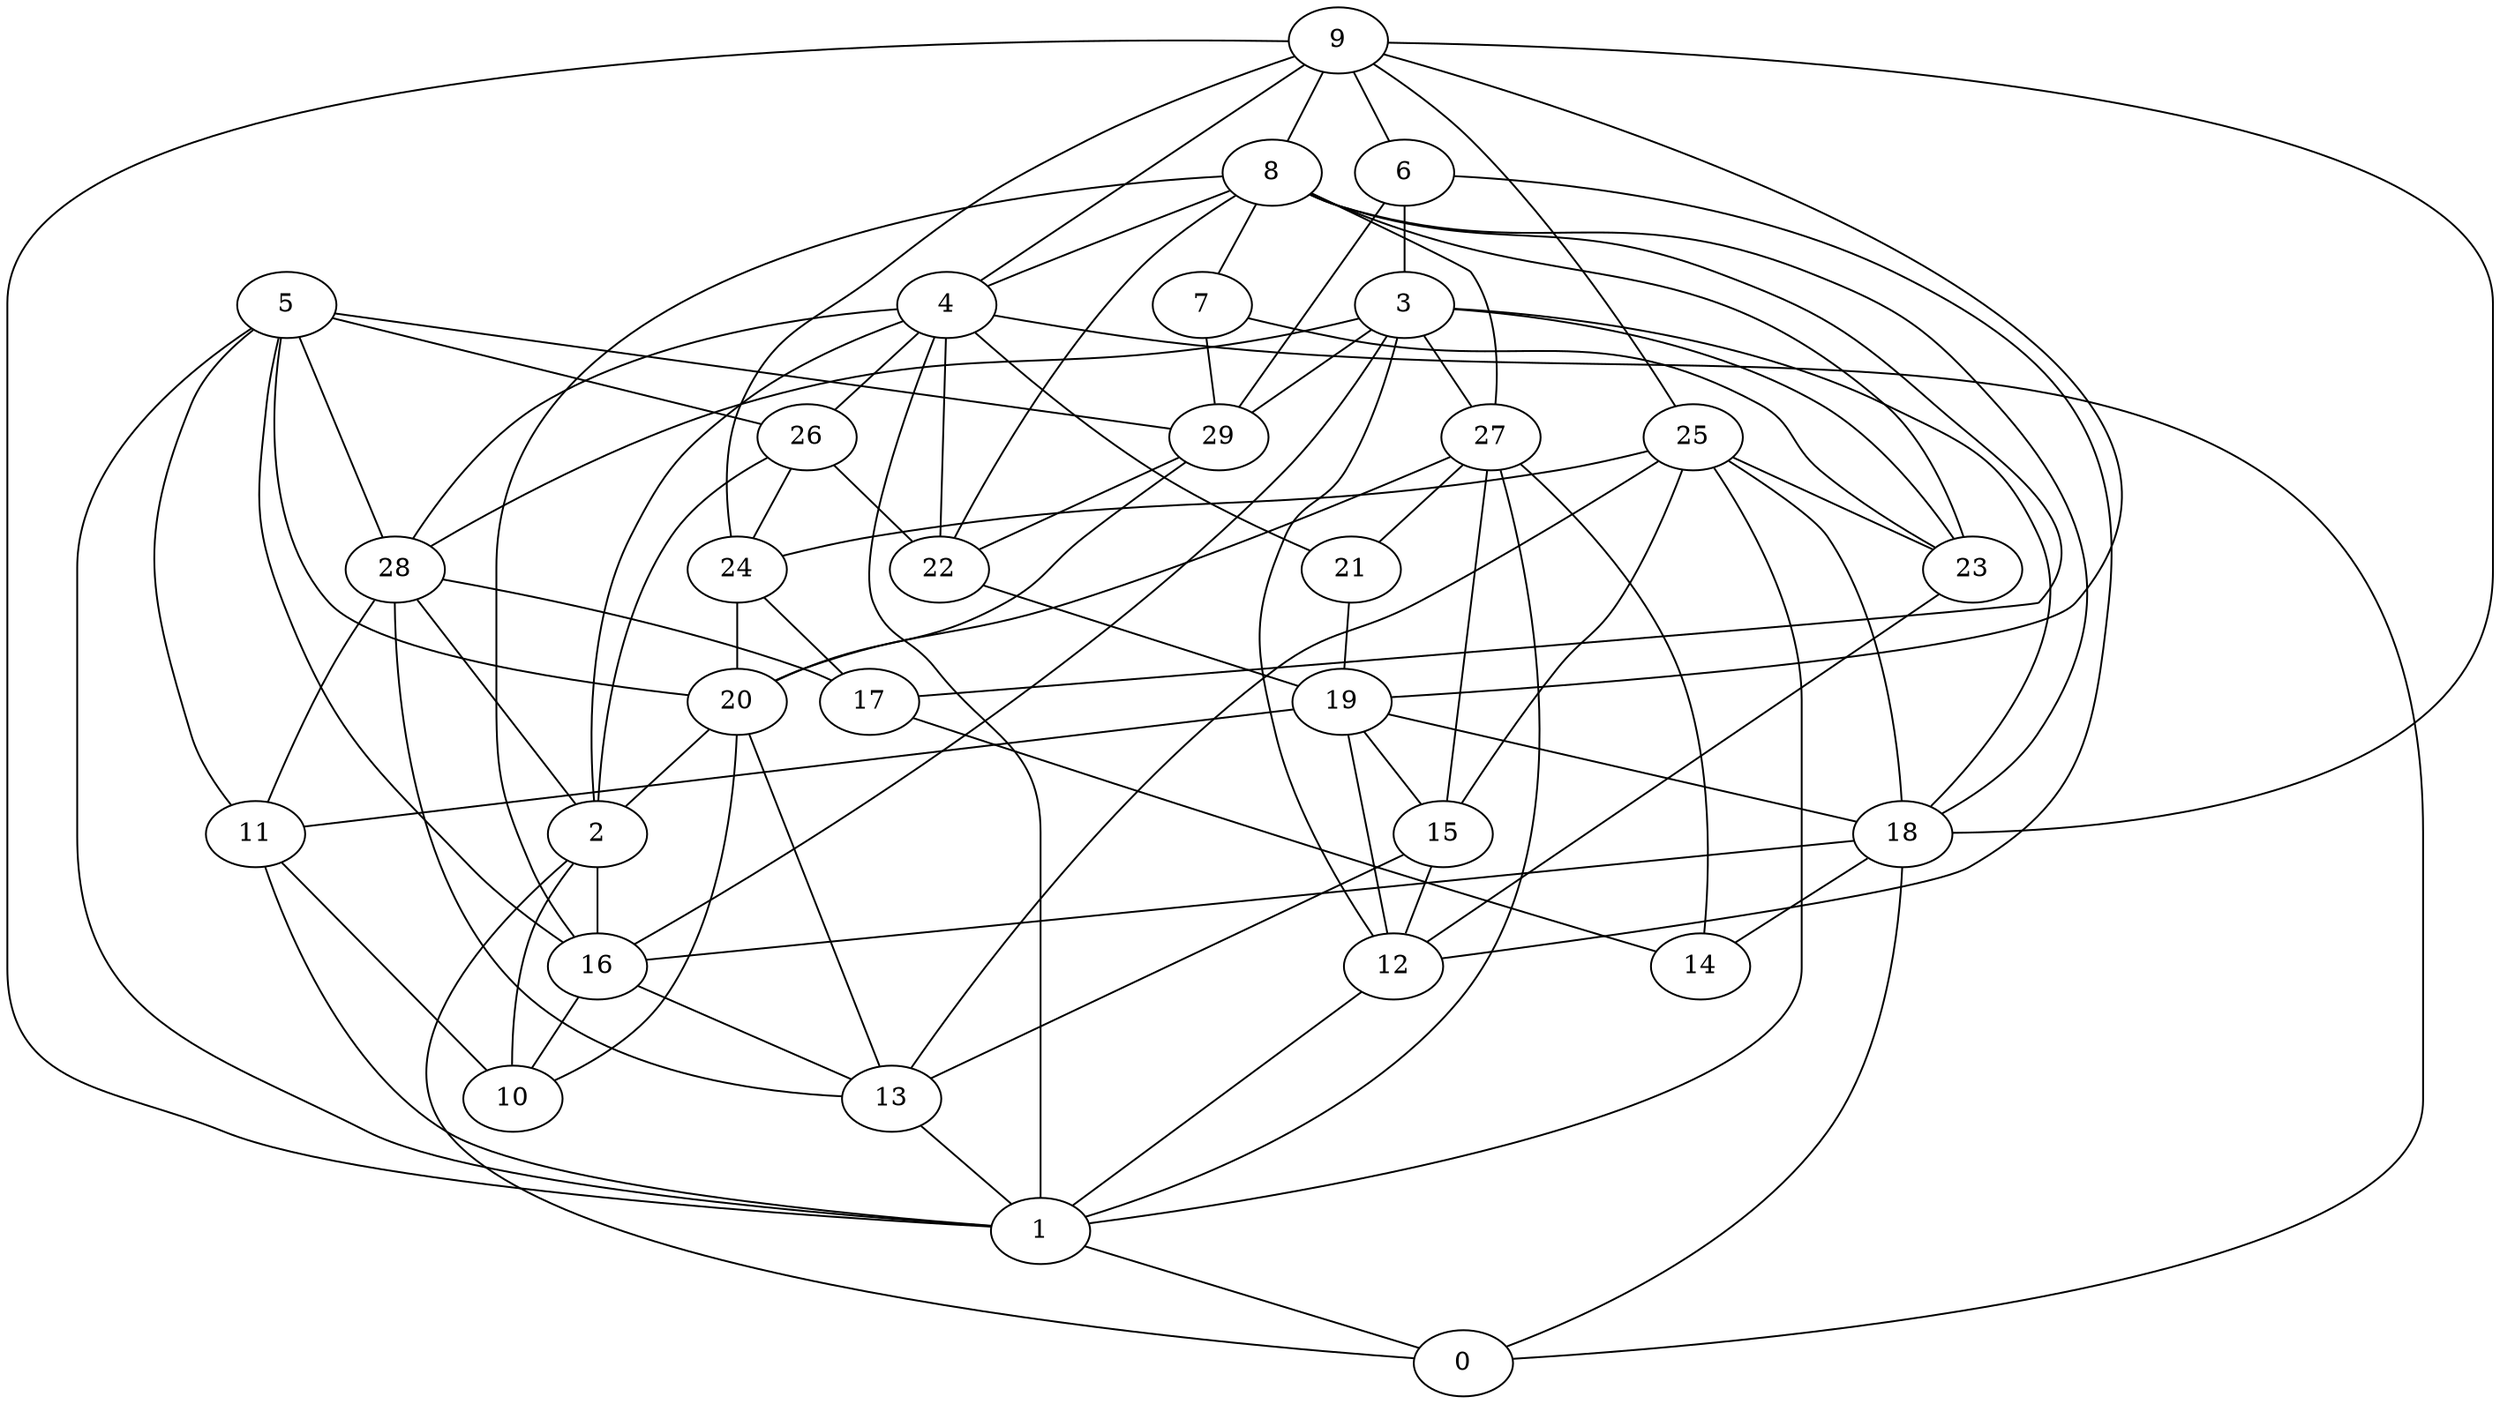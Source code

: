digraph GG_graph {

subgraph G_graph {
edge [color = black]
"4" -> "0" [dir = none]
"4" -> "21" [dir = none]
"4" -> "2" [dir = none]
"4" -> "26" [dir = none]
"4" -> "28" [dir = none]
"4" -> "1" [dir = none]
"22" -> "19" [dir = none]
"1" -> "0" [dir = none]
"9" -> "6" [dir = none]
"9" -> "25" [dir = none]
"9" -> "4" [dir = none]
"9" -> "24" [dir = none]
"9" -> "18" [dir = none]
"9" -> "1" [dir = none]
"9" -> "8" [dir = none]
"13" -> "1" [dir = none]
"29" -> "22" [dir = none]
"29" -> "20" [dir = none]
"15" -> "13" [dir = none]
"15" -> "12" [dir = none]
"27" -> "21" [dir = none]
"27" -> "1" [dir = none]
"27" -> "15" [dir = none]
"27" -> "14" [dir = none]
"27" -> "20" [dir = none]
"18" -> "14" [dir = none]
"18" -> "16" [dir = none]
"18" -> "0" [dir = none]
"11" -> "1" [dir = none]
"11" -> "10" [dir = none]
"5" -> "26" [dir = none]
"5" -> "20" [dir = none]
"5" -> "28" [dir = none]
"5" -> "16" [dir = none]
"5" -> "1" [dir = none]
"5" -> "11" [dir = none]
"5" -> "29" [dir = none]
"16" -> "13" [dir = none]
"16" -> "10" [dir = none]
"26" -> "2" [dir = none]
"26" -> "24" [dir = none]
"26" -> "22" [dir = none]
"25" -> "13" [dir = none]
"25" -> "24" [dir = none]
"25" -> "23" [dir = none]
"25" -> "18" [dir = none]
"25" -> "1" [dir = none]
"25" -> "15" [dir = none]
"2" -> "10" [dir = none]
"2" -> "0" [dir = none]
"2" -> "16" [dir = none]
"12" -> "1" [dir = none]
"8" -> "16" [dir = none]
"8" -> "7" [dir = none]
"8" -> "4" [dir = none]
"8" -> "27" [dir = none]
"8" -> "17" [dir = none]
"8" -> "18" [dir = none]
"8" -> "22" [dir = none]
"8" -> "23" [dir = none]
"24" -> "17" [dir = none]
"24" -> "20" [dir = none]
"28" -> "2" [dir = none]
"28" -> "11" [dir = none]
"28" -> "13" [dir = none]
"28" -> "17" [dir = none]
"7" -> "29" [dir = none]
"7" -> "23" [dir = none]
"17" -> "14" [dir = none]
"3" -> "29" [dir = none]
"3" -> "23" [dir = none]
"3" -> "27" [dir = none]
"3" -> "28" [dir = none]
"3" -> "18" [dir = none]
"3" -> "12" [dir = none]
"3" -> "16" [dir = none]
"6" -> "3" [dir = none]
"6" -> "29" [dir = none]
"6" -> "12" [dir = none]
"19" -> "12" [dir = none]
"19" -> "15" [dir = none]
"19" -> "18" [dir = none]
"19" -> "11" [dir = none]
"23" -> "12" [dir = none]
"21" -> "19" [dir = none]
"20" -> "2" [dir = none]
"20" -> "13" [dir = none]
"20" -> "10" [dir = none]
"4" -> "22" [dir = none]
"9" -> "19" [dir = none]
}

}
